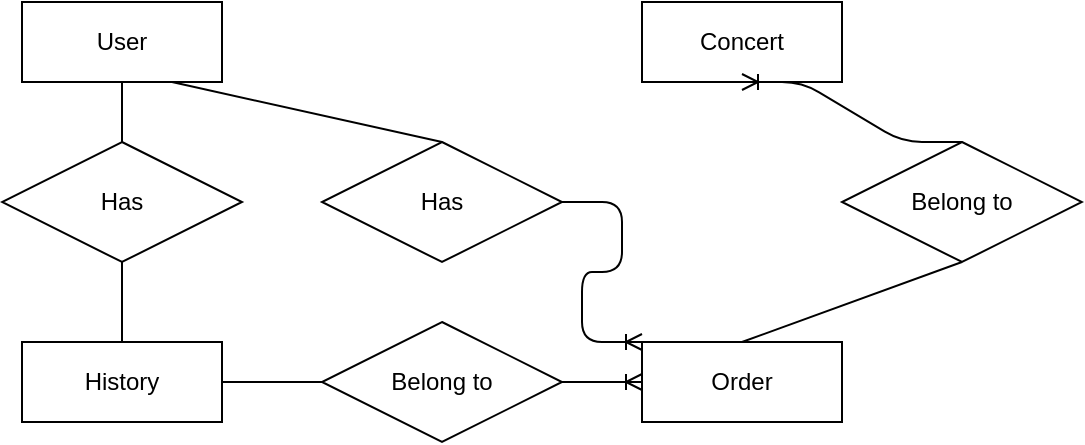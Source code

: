 <mxfile version="14.6.13" type="device"><diagram id="R2lEEEUBdFMjLlhIrx00" name="Page-1"><mxGraphModel dx="1038" dy="548" grid="1" gridSize="10" guides="1" tooltips="1" connect="1" arrows="1" fold="1" page="1" pageScale="1" pageWidth="850" pageHeight="1100" math="0" shadow="0" extFonts="Permanent Marker^https://fonts.googleapis.com/css?family=Permanent+Marker"><root><mxCell id="0"/><mxCell id="1" parent="0"/><mxCell id="2VPp1iWLxKRU9Bm4mfnl-1" value="Concert" style="whiteSpace=wrap;html=1;align=center;" parent="1" vertex="1"><mxGeometry x="460" y="110" width="100" height="40" as="geometry"/></mxCell><mxCell id="2VPp1iWLxKRU9Bm4mfnl-2" value="User" style="whiteSpace=wrap;html=1;align=center;" parent="1" vertex="1"><mxGeometry x="150" y="110" width="100" height="40" as="geometry"/></mxCell><mxCell id="2VPp1iWLxKRU9Bm4mfnl-3" value="History" style="whiteSpace=wrap;html=1;align=center;" parent="1" vertex="1"><mxGeometry x="150" y="280" width="100" height="40" as="geometry"/></mxCell><mxCell id="2VPp1iWLxKRU9Bm4mfnl-4" value="Order" style="whiteSpace=wrap;html=1;align=center;" parent="1" vertex="1"><mxGeometry x="460" y="280" width="100" height="40" as="geometry"/></mxCell><mxCell id="2VPp1iWLxKRU9Bm4mfnl-5" value="" style="edgeStyle=entityRelationEdgeStyle;fontSize=12;html=1;endArrow=ERoneToMany;entryX=0.5;entryY=1;entryDx=0;entryDy=0;exitX=0.5;exitY=0;exitDx=0;exitDy=0;" parent="1" source="2VPp1iWLxKRU9Bm4mfnl-6" target="2VPp1iWLxKRU9Bm4mfnl-1" edge="1"><mxGeometry width="100" height="100" relative="1" as="geometry"><mxPoint x="370" y="330" as="sourcePoint"/><mxPoint x="470" y="230" as="targetPoint"/></mxGeometry></mxCell><mxCell id="2VPp1iWLxKRU9Bm4mfnl-6" value="Belong to" style="shape=rhombus;perimeter=rhombusPerimeter;whiteSpace=wrap;html=1;align=center;" parent="1" vertex="1"><mxGeometry x="560" y="180" width="120" height="60" as="geometry"/></mxCell><mxCell id="2VPp1iWLxKRU9Bm4mfnl-9" value="" style="endArrow=none;html=1;rounded=0;exitX=0.5;exitY=1;exitDx=0;exitDy=0;entryX=0.5;entryY=0;entryDx=0;entryDy=0;" parent="1" source="2VPp1iWLxKRU9Bm4mfnl-6" target="2VPp1iWLxKRU9Bm4mfnl-4" edge="1"><mxGeometry relative="1" as="geometry"><mxPoint x="340" y="280" as="sourcePoint"/><mxPoint x="500" y="280" as="targetPoint"/></mxGeometry></mxCell><mxCell id="2VPp1iWLxKRU9Bm4mfnl-12" value="Belong to" style="shape=rhombus;perimeter=rhombusPerimeter;whiteSpace=wrap;html=1;align=center;" parent="1" vertex="1"><mxGeometry x="300" y="270" width="120" height="60" as="geometry"/></mxCell><mxCell id="2VPp1iWLxKRU9Bm4mfnl-13" value="" style="edgeStyle=entityRelationEdgeStyle;fontSize=12;html=1;endArrow=ERoneToMany;entryX=0;entryY=0.5;entryDx=0;entryDy=0;" parent="1" source="2VPp1iWLxKRU9Bm4mfnl-12" target="2VPp1iWLxKRU9Bm4mfnl-4" edge="1"><mxGeometry width="100" height="100" relative="1" as="geometry"><mxPoint x="630" y="190" as="sourcePoint"/><mxPoint x="520" y="160" as="targetPoint"/></mxGeometry></mxCell><mxCell id="2VPp1iWLxKRU9Bm4mfnl-14" value="" style="endArrow=none;html=1;rounded=0;exitX=0;exitY=0.5;exitDx=0;exitDy=0;entryX=1;entryY=0.5;entryDx=0;entryDy=0;" parent="1" source="2VPp1iWLxKRU9Bm4mfnl-12" target="2VPp1iWLxKRU9Bm4mfnl-3" edge="1"><mxGeometry relative="1" as="geometry"><mxPoint x="630" y="250" as="sourcePoint"/><mxPoint x="520" y="290" as="targetPoint"/></mxGeometry></mxCell><mxCell id="2VPp1iWLxKRU9Bm4mfnl-15" value="Has" style="shape=rhombus;perimeter=rhombusPerimeter;whiteSpace=wrap;html=1;align=center;" parent="1" vertex="1"><mxGeometry x="140" y="180" width="120" height="60" as="geometry"/></mxCell><mxCell id="2VPp1iWLxKRU9Bm4mfnl-16" value="" style="endArrow=none;html=1;rounded=0;exitX=0.5;exitY=1;exitDx=0;exitDy=0;" parent="1" source="2VPp1iWLxKRU9Bm4mfnl-2" target="2VPp1iWLxKRU9Bm4mfnl-15" edge="1"><mxGeometry relative="1" as="geometry"><mxPoint x="340" y="280" as="sourcePoint"/><mxPoint x="500" y="280" as="targetPoint"/></mxGeometry></mxCell><mxCell id="2VPp1iWLxKRU9Bm4mfnl-17" value="" style="endArrow=none;html=1;rounded=0;exitX=0.5;exitY=1;exitDx=0;exitDy=0;entryX=0.5;entryY=0;entryDx=0;entryDy=0;" parent="1" source="2VPp1iWLxKRU9Bm4mfnl-15" target="2VPp1iWLxKRU9Bm4mfnl-3" edge="1"><mxGeometry relative="1" as="geometry"><mxPoint x="210" y="160" as="sourcePoint"/><mxPoint x="210" y="190" as="targetPoint"/></mxGeometry></mxCell><mxCell id="2VPp1iWLxKRU9Bm4mfnl-18" value="Has" style="shape=rhombus;perimeter=rhombusPerimeter;whiteSpace=wrap;html=1;align=center;" parent="1" vertex="1"><mxGeometry x="300" y="180" width="120" height="60" as="geometry"/></mxCell><mxCell id="2VPp1iWLxKRU9Bm4mfnl-19" value="" style="endArrow=none;html=1;rounded=0;exitX=0.75;exitY=1;exitDx=0;exitDy=0;entryX=0.5;entryY=0;entryDx=0;entryDy=0;" parent="1" source="2VPp1iWLxKRU9Bm4mfnl-2" target="2VPp1iWLxKRU9Bm4mfnl-18" edge="1"><mxGeometry relative="1" as="geometry"><mxPoint x="210" y="160" as="sourcePoint"/><mxPoint x="210" y="190" as="targetPoint"/></mxGeometry></mxCell><mxCell id="2VPp1iWLxKRU9Bm4mfnl-20" value="" style="edgeStyle=entityRelationEdgeStyle;fontSize=12;html=1;endArrow=ERoneToMany;entryX=0;entryY=0;entryDx=0;entryDy=0;" parent="1" source="2VPp1iWLxKRU9Bm4mfnl-18" target="2VPp1iWLxKRU9Bm4mfnl-4" edge="1"><mxGeometry width="100" height="100" relative="1" as="geometry"><mxPoint x="370" y="330" as="sourcePoint"/><mxPoint x="470" y="230" as="targetPoint"/></mxGeometry></mxCell></root></mxGraphModel></diagram></mxfile>